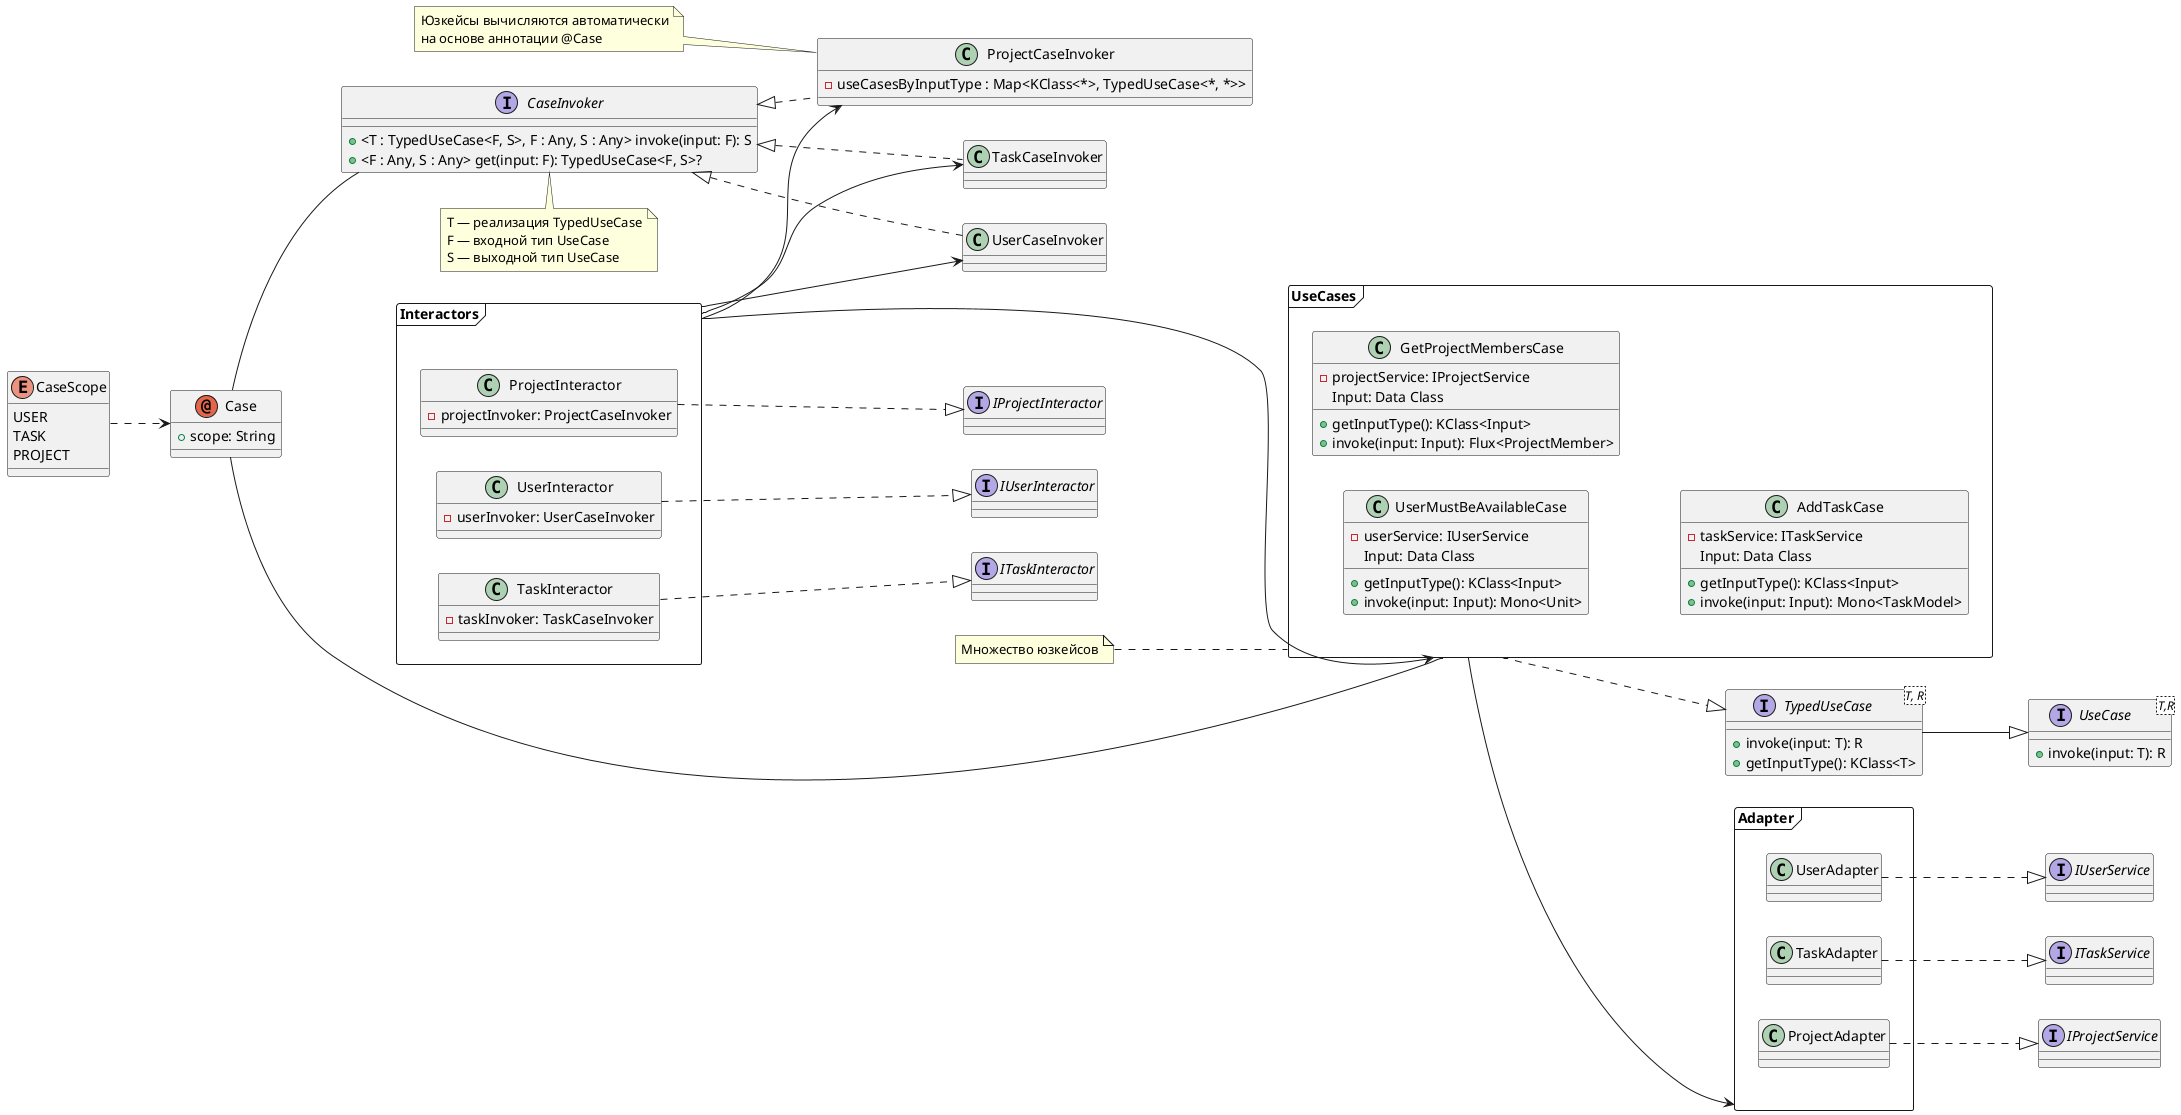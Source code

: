 @startuml
left to right direction

together {
    interface IUserService {
    }
    interface ITaskService {}
    interface IProjectService {}
}

frame Adapter {
    class ProjectAdapter {
    }
    class TaskAdapter {
    }
    class UserAdapter {
    }

    ProjectAdapter ..|> IProjectService
    TaskAdapter ..|> ITaskService
    UserAdapter ..|> IUserService
}

together {
    enum CaseScope {
        USER
        TASK
        PROJECT
    }

    annotation Case {
        + scope: String
    }

    CaseScope ..> Case
}

together {
    interface UseCase<T,R> {
        + invoke(input: T): R
    }

    interface TypedUseCase<T, R> {
        + invoke(input: T): R
        + getInputType(): KClass<T>
    }

    TypedUseCase --|> UseCase
}

frame UseCases {
    class UserMustBeAvailableCase {
        - userService: IUserService
        +getInputType(): KClass<Input>
        +invoke(input: Input): Mono<Unit>
        Input: Data Class
    }

    class GetProjectMembersCase {
        - projectService: IProjectService
        +getInputType(): KClass<Input>
        +invoke(input: Input): Flux<ProjectMember>
        Input: Data Class
    }

    class AddTaskCase {
        - taskService: ITaskService
        +getInputType(): KClass<Input>
        +invoke(input: Input): Mono<TaskModel>
        Input: Data Class
    }
}
note left of UseCases : Множество юзкейсов

together {
    interface CaseInvoker {
        +<T : TypedUseCase<F, S>, F : Any, S : Any> invoke(input: F): S
        +<F : Any, S : Any> get(input: F): TypedUseCase<F, S>?
    }
    note top of CaseInvoker
    T — реализация TypedUseCase
    F — входной тип UseCase
    S — выходной тип UseCase
    end note


    class ProjectCaseInvoker {
        - useCasesByInputType : Map<KClass<*>, TypedUseCase<*, *>>
    }
    CaseInvoker <|.. ProjectCaseInvoker
    note left of ProjectCaseInvoker
    Юзкейсы вычисляются автоматически
    на основе аннотации @Case
    end note

    class TaskCaseInvoker
    CaseInvoker <|.. TaskCaseInvoker
    class UserCaseInvoker
    CaseInvoker <|.. UserCaseInvoker
}

together {
    interface IProjectInteractor
    interface IUserInteractor
    interface ITaskInteractor
}

frame Interactors as i {
    class ProjectInteractor {
        - projectInvoker: ProjectCaseInvoker
    }
    class UserInteractor {
        - userInvoker: UserCaseInvoker
    }
    class TaskInteractor {
        - taskInvoker: TaskCaseInvoker
    }

}

i --> UserCaseInvoker
i --> TaskCaseInvoker
i --> ProjectCaseInvoker

ProjectInteractor ..|> IProjectInteractor
UserInteractor ..|> IUserInteractor
TaskInteractor ..|> ITaskInteractor


UseCases --> Adapter

i --> UseCases

UseCases ..|> TypedUseCase

Case ---- UseCases
Case -- CaseInvoker

@enduml